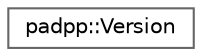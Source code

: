 digraph "Graphical Class Hierarchy"
{
 // LATEX_PDF_SIZE
  bgcolor="transparent";
  edge [fontname=Helvetica,fontsize=10,labelfontname=Helvetica,labelfontsize=10];
  node [fontname=Helvetica,fontsize=10,shape=box,height=0.2,width=0.4];
  rankdir="LR";
  Node0 [id="Node000000",label="padpp::Version",height=0.2,width=0.4,color="grey40", fillcolor="white", style="filled",URL="$d7/d17/structpadpp_1_1Version.html",tooltip=" "];
}
